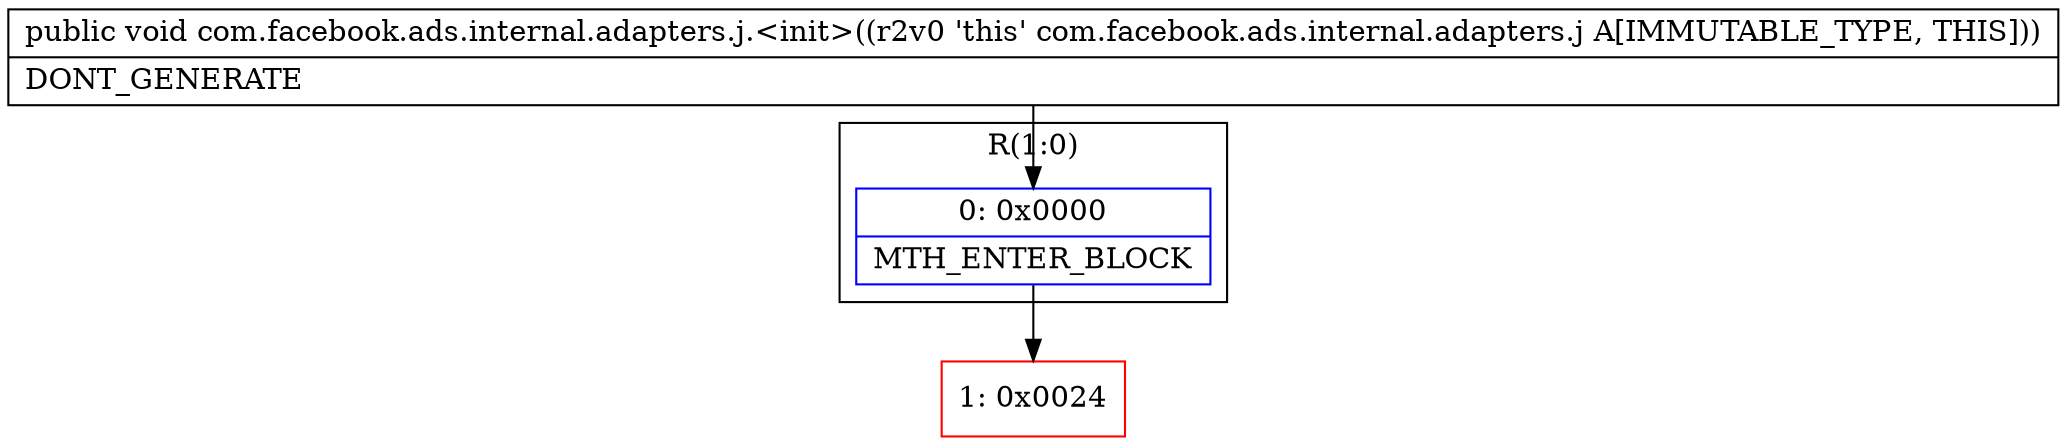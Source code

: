 digraph "CFG forcom.facebook.ads.internal.adapters.j.\<init\>()V" {
subgraph cluster_Region_979610292 {
label = "R(1:0)";
node [shape=record,color=blue];
Node_0 [shape=record,label="{0\:\ 0x0000|MTH_ENTER_BLOCK\l}"];
}
Node_1 [shape=record,color=red,label="{1\:\ 0x0024}"];
MethodNode[shape=record,label="{public void com.facebook.ads.internal.adapters.j.\<init\>((r2v0 'this' com.facebook.ads.internal.adapters.j A[IMMUTABLE_TYPE, THIS]))  | DONT_GENERATE\l}"];
MethodNode -> Node_0;
Node_0 -> Node_1;
}

